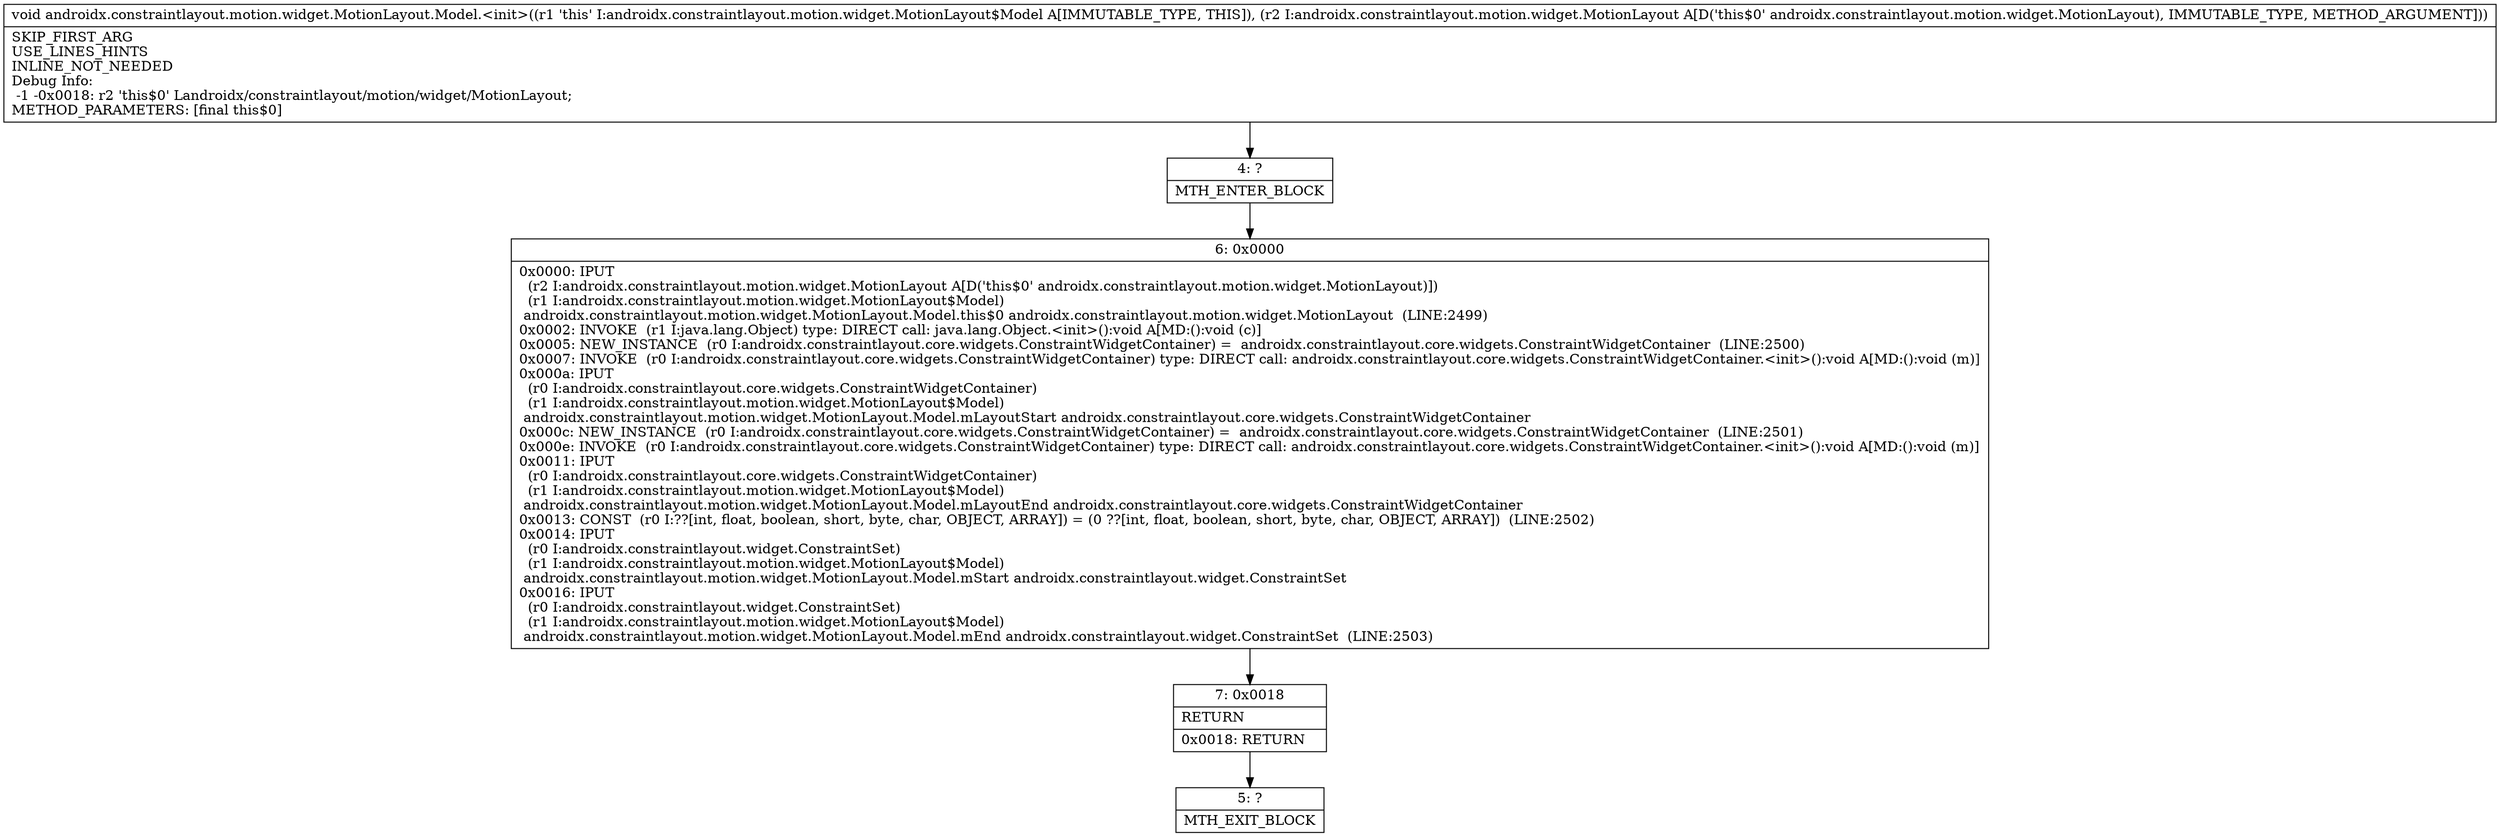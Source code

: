 digraph "CFG forandroidx.constraintlayout.motion.widget.MotionLayout.Model.\<init\>(Landroidx\/constraintlayout\/motion\/widget\/MotionLayout;)V" {
Node_4 [shape=record,label="{4\:\ ?|MTH_ENTER_BLOCK\l}"];
Node_6 [shape=record,label="{6\:\ 0x0000|0x0000: IPUT  \l  (r2 I:androidx.constraintlayout.motion.widget.MotionLayout A[D('this$0' androidx.constraintlayout.motion.widget.MotionLayout)])\l  (r1 I:androidx.constraintlayout.motion.widget.MotionLayout$Model)\l androidx.constraintlayout.motion.widget.MotionLayout.Model.this$0 androidx.constraintlayout.motion.widget.MotionLayout  (LINE:2499)\l0x0002: INVOKE  (r1 I:java.lang.Object) type: DIRECT call: java.lang.Object.\<init\>():void A[MD:():void (c)]\l0x0005: NEW_INSTANCE  (r0 I:androidx.constraintlayout.core.widgets.ConstraintWidgetContainer) =  androidx.constraintlayout.core.widgets.ConstraintWidgetContainer  (LINE:2500)\l0x0007: INVOKE  (r0 I:androidx.constraintlayout.core.widgets.ConstraintWidgetContainer) type: DIRECT call: androidx.constraintlayout.core.widgets.ConstraintWidgetContainer.\<init\>():void A[MD:():void (m)]\l0x000a: IPUT  \l  (r0 I:androidx.constraintlayout.core.widgets.ConstraintWidgetContainer)\l  (r1 I:androidx.constraintlayout.motion.widget.MotionLayout$Model)\l androidx.constraintlayout.motion.widget.MotionLayout.Model.mLayoutStart androidx.constraintlayout.core.widgets.ConstraintWidgetContainer \l0x000c: NEW_INSTANCE  (r0 I:androidx.constraintlayout.core.widgets.ConstraintWidgetContainer) =  androidx.constraintlayout.core.widgets.ConstraintWidgetContainer  (LINE:2501)\l0x000e: INVOKE  (r0 I:androidx.constraintlayout.core.widgets.ConstraintWidgetContainer) type: DIRECT call: androidx.constraintlayout.core.widgets.ConstraintWidgetContainer.\<init\>():void A[MD:():void (m)]\l0x0011: IPUT  \l  (r0 I:androidx.constraintlayout.core.widgets.ConstraintWidgetContainer)\l  (r1 I:androidx.constraintlayout.motion.widget.MotionLayout$Model)\l androidx.constraintlayout.motion.widget.MotionLayout.Model.mLayoutEnd androidx.constraintlayout.core.widgets.ConstraintWidgetContainer \l0x0013: CONST  (r0 I:??[int, float, boolean, short, byte, char, OBJECT, ARRAY]) = (0 ??[int, float, boolean, short, byte, char, OBJECT, ARRAY])  (LINE:2502)\l0x0014: IPUT  \l  (r0 I:androidx.constraintlayout.widget.ConstraintSet)\l  (r1 I:androidx.constraintlayout.motion.widget.MotionLayout$Model)\l androidx.constraintlayout.motion.widget.MotionLayout.Model.mStart androidx.constraintlayout.widget.ConstraintSet \l0x0016: IPUT  \l  (r0 I:androidx.constraintlayout.widget.ConstraintSet)\l  (r1 I:androidx.constraintlayout.motion.widget.MotionLayout$Model)\l androidx.constraintlayout.motion.widget.MotionLayout.Model.mEnd androidx.constraintlayout.widget.ConstraintSet  (LINE:2503)\l}"];
Node_7 [shape=record,label="{7\:\ 0x0018|RETURN\l|0x0018: RETURN   \l}"];
Node_5 [shape=record,label="{5\:\ ?|MTH_EXIT_BLOCK\l}"];
MethodNode[shape=record,label="{void androidx.constraintlayout.motion.widget.MotionLayout.Model.\<init\>((r1 'this' I:androidx.constraintlayout.motion.widget.MotionLayout$Model A[IMMUTABLE_TYPE, THIS]), (r2 I:androidx.constraintlayout.motion.widget.MotionLayout A[D('this$0' androidx.constraintlayout.motion.widget.MotionLayout), IMMUTABLE_TYPE, METHOD_ARGUMENT]))  | SKIP_FIRST_ARG\lUSE_LINES_HINTS\lINLINE_NOT_NEEDED\lDebug Info:\l  \-1 \-0x0018: r2 'this$0' Landroidx\/constraintlayout\/motion\/widget\/MotionLayout;\lMETHOD_PARAMETERS: [final this$0]\l}"];
MethodNode -> Node_4;Node_4 -> Node_6;
Node_6 -> Node_7;
Node_7 -> Node_5;
}

